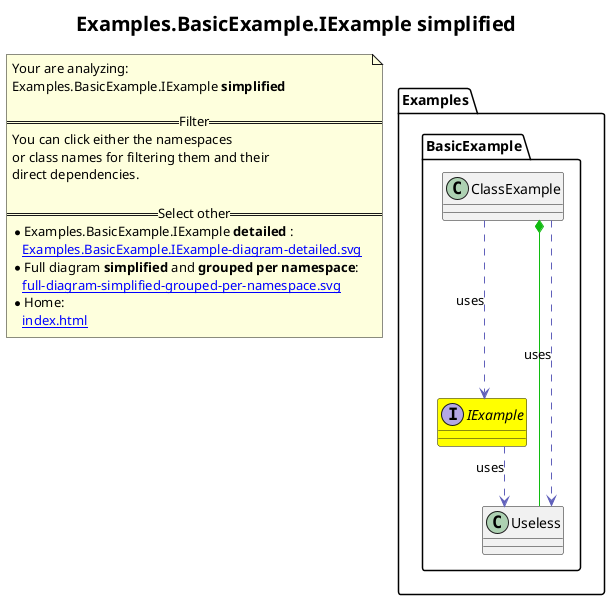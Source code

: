 @startuml
skinparam linetype ortho
title <size:20>Examples.BasicExample.IExample **simplified** </size>
note "Your are analyzing:\nExamples.BasicExample.IExample **simplified** \n\n==Filter==\nYou can click either the namespaces \nor class names for filtering them and their\ndirect dependencies.\n\n==Select other==\n* Examples.BasicExample.IExample **detailed** :\n   [[Examples.BasicExample.IExample-diagram-detailed.svg]]\n* Full diagram **simplified** and **grouped per namespace**:\n   [[full-diagram-simplified-grouped-per-namespace.svg]]\n* Home:\n   [[index.html]]" as FloatingNote
  interface Examples.BasicExample.IExample [[Examples.BasicExample.IExample-diagram-simplified.svg]] #yellow {
  }
  class Examples.BasicExample.Useless [[Examples.BasicExample.Useless-diagram-simplified.svg]]  {
  }
  class Examples.BasicExample.ClassExample [[Examples.BasicExample.ClassExample-diagram-simplified.svg]]  {
  }
 ' *************************************** 
 ' *************************************** 
 ' *************************************** 
' Class relations extracted from namespace:
' Examples.BasicExample
Examples.BasicExample.IExample .[#6060BB].> Examples.BasicExample.Useless  : uses 
Examples.BasicExample.ClassExample *-[#10BB10]- Examples.BasicExample.Useless 
Examples.BasicExample.ClassExample .[#6060BB].> Examples.BasicExample.Useless  : uses 
Examples.BasicExample.ClassExample .[#6060BB].> Examples.BasicExample.IExample  : uses 
@enduml